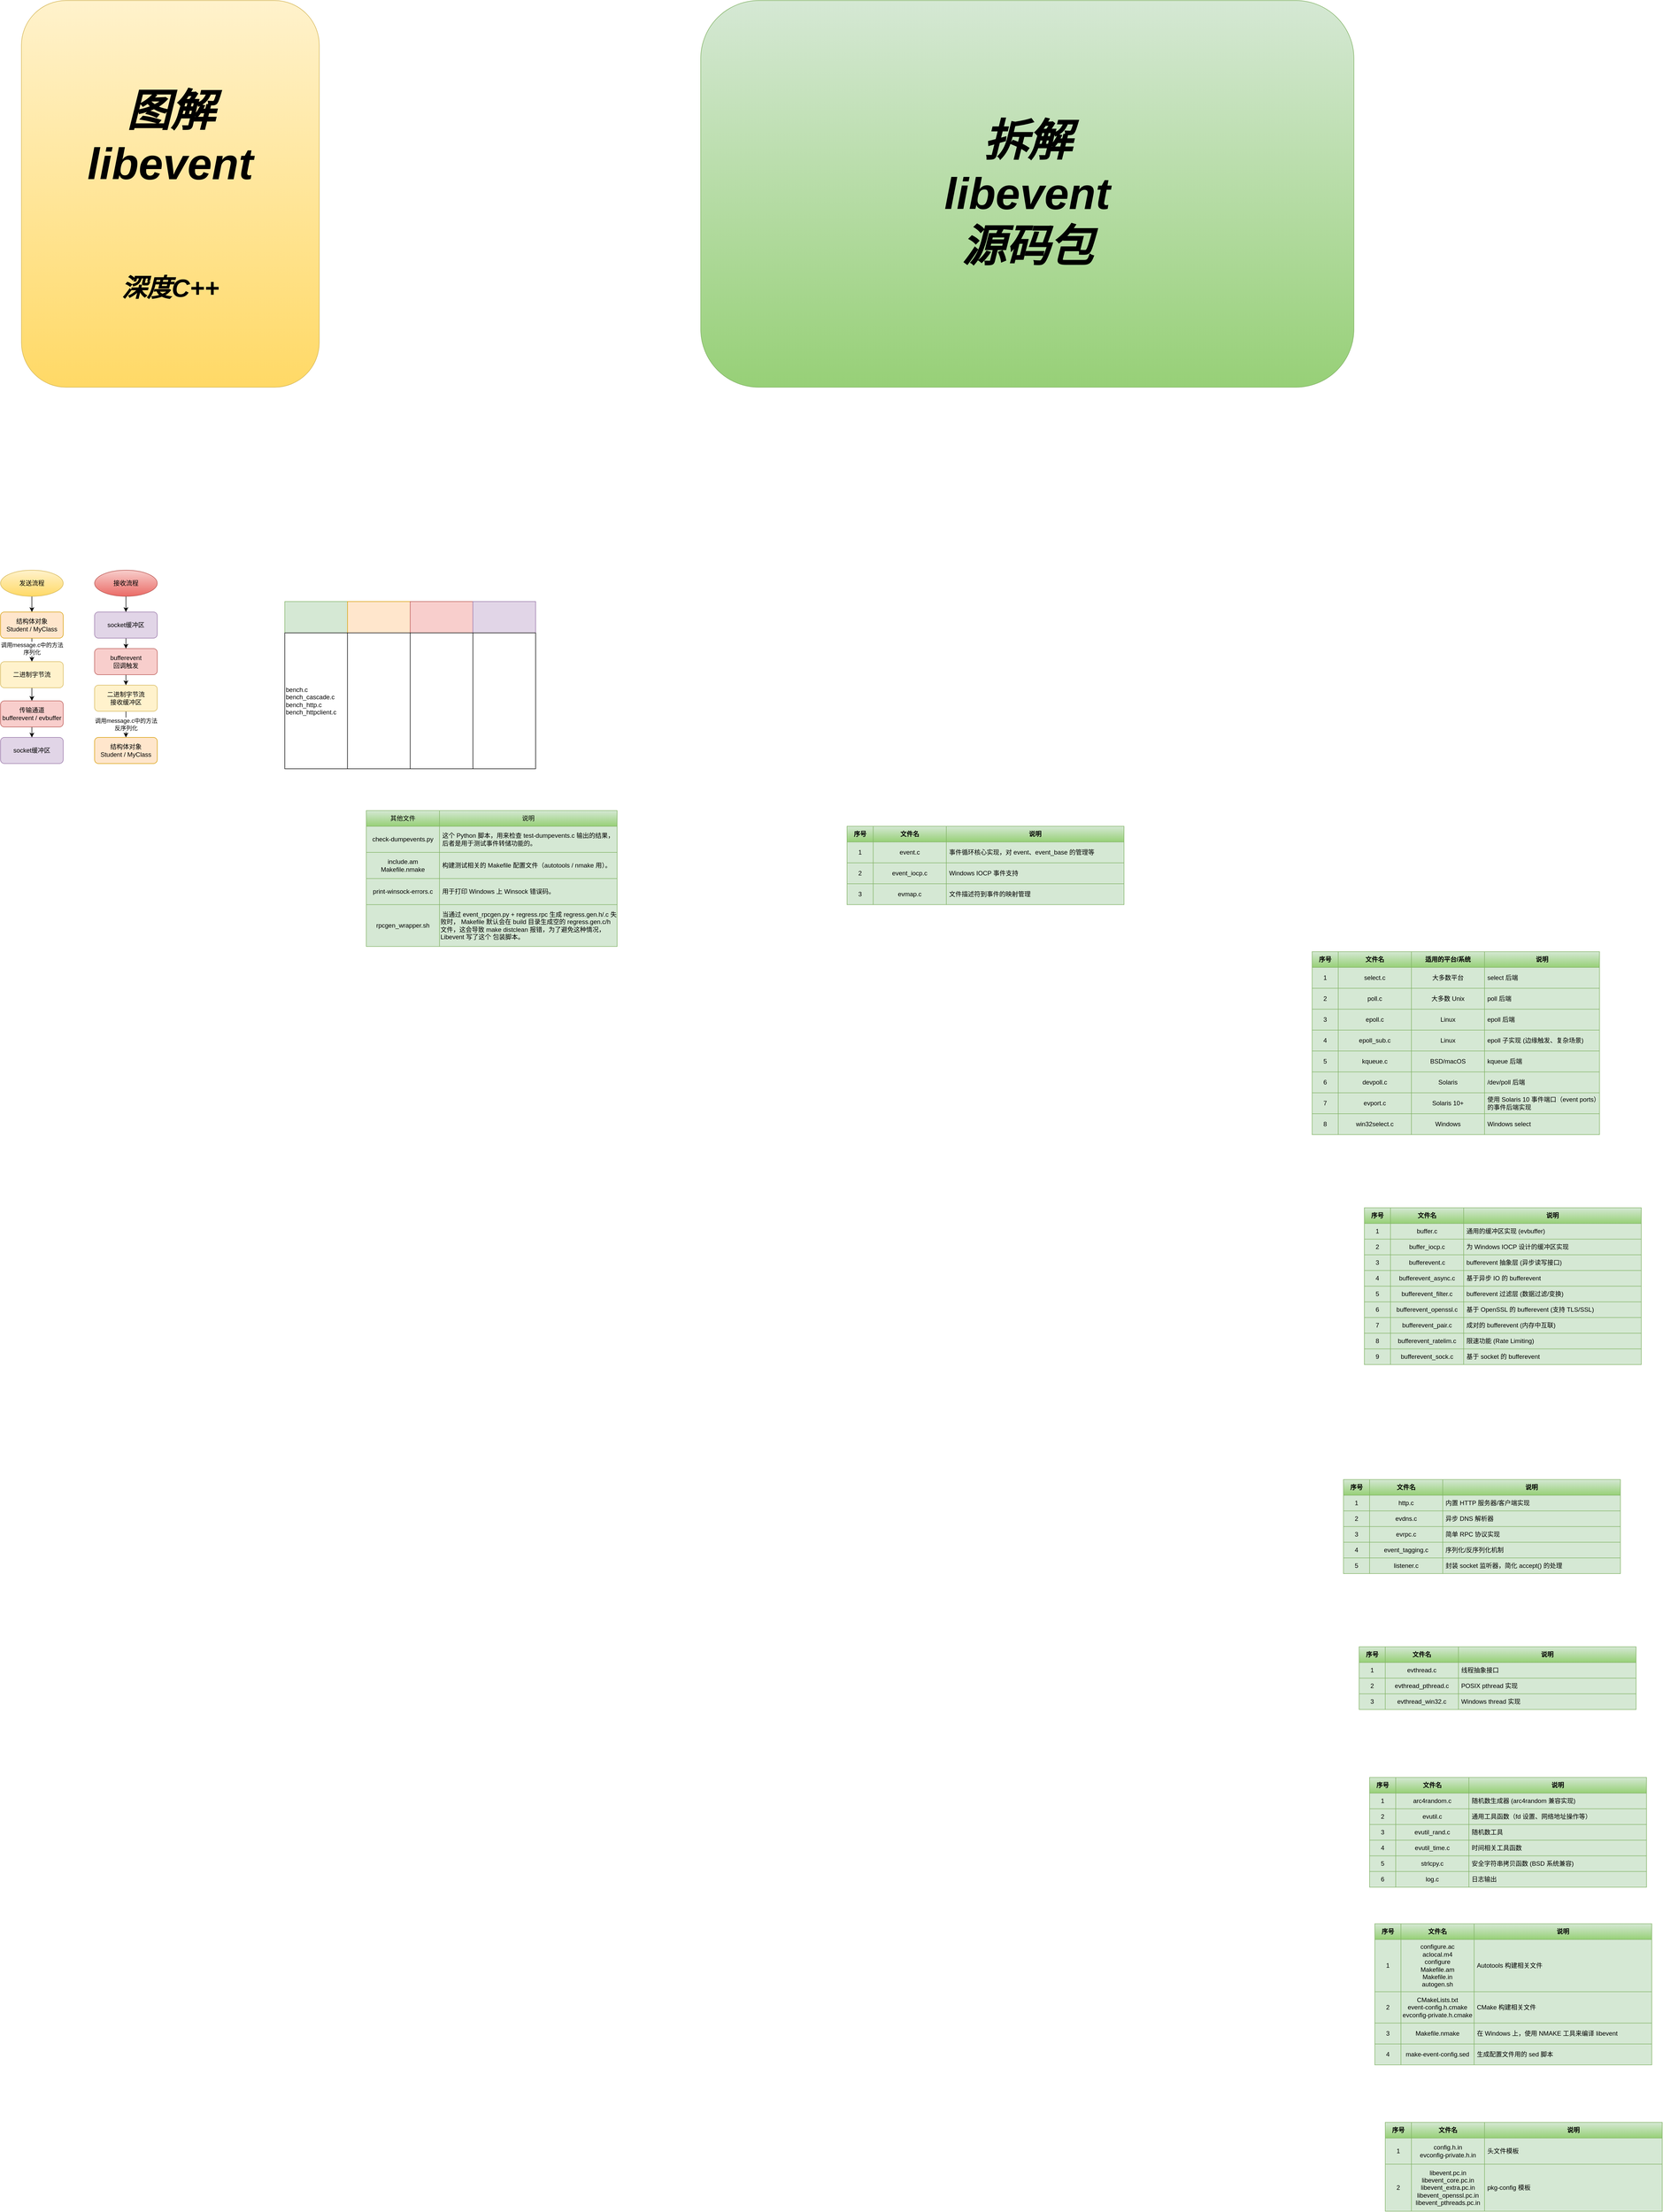 <mxfile version="28.1.0">
  <diagram name="第 1 页" id="bHeD-zbfW_tD5q5CruoQ">
    <mxGraphModel dx="1092" dy="1988" grid="1" gridSize="10" guides="1" tooltips="1" connect="1" arrows="1" fold="1" page="0" pageScale="1" pageWidth="827" pageHeight="1169" math="0" shadow="0">
      <root>
        <mxCell id="0" />
        <mxCell id="1" parent="0" />
        <mxCell id="lm4zTS06JlCJqqm8C1mE-1" value="" style="edgeStyle=orthogonalEdgeStyle;rounded=0;orthogonalLoop=1;jettySize=auto;html=1;entryX=0.5;entryY=0;entryDx=0;entryDy=0;" parent="1" source="lm4zTS06JlCJqqm8C1mE-3" target="lm4zTS06JlCJqqm8C1mE-5" edge="1">
          <mxGeometry relative="1" as="geometry" />
        </mxCell>
        <mxCell id="lm4zTS06JlCJqqm8C1mE-2" value="调用message.c中的方法&lt;div&gt;序列化&lt;/div&gt;" style="edgeLabel;html=1;align=center;verticalAlign=middle;resizable=0;points=[];" parent="lm4zTS06JlCJqqm8C1mE-1" vertex="1" connectable="0">
          <mxGeometry x="-0.242" relative="1" as="geometry">
            <mxPoint y="3" as="offset" />
          </mxGeometry>
        </mxCell>
        <mxCell id="lm4zTS06JlCJqqm8C1mE-3" value="结构体对象&lt;div&gt;Student / MyClass&lt;/div&gt;" style="rounded=1;whiteSpace=wrap;html=1;fillColor=#ffe6cc;strokeColor=#d79b00;" parent="1" vertex="1">
          <mxGeometry x="1110" y="410" width="120" height="50" as="geometry" />
        </mxCell>
        <mxCell id="lm4zTS06JlCJqqm8C1mE-4" value="" style="edgeStyle=orthogonalEdgeStyle;rounded=0;orthogonalLoop=1;jettySize=auto;html=1;entryX=0.5;entryY=0;entryDx=0;entryDy=0;" parent="1" source="lm4zTS06JlCJqqm8C1mE-5" target="lm4zTS06JlCJqqm8C1mE-7" edge="1">
          <mxGeometry relative="1" as="geometry" />
        </mxCell>
        <mxCell id="lm4zTS06JlCJqqm8C1mE-5" value="二进制字节流" style="rounded=1;whiteSpace=wrap;html=1;fillColor=#fff2cc;strokeColor=#d6b656;" parent="1" vertex="1">
          <mxGeometry x="1110" y="505" width="120" height="50" as="geometry" />
        </mxCell>
        <mxCell id="lm4zTS06JlCJqqm8C1mE-6" value="" style="edgeStyle=orthogonalEdgeStyle;rounded=0;orthogonalLoop=1;jettySize=auto;html=1;" parent="1" source="lm4zTS06JlCJqqm8C1mE-7" target="lm4zTS06JlCJqqm8C1mE-8" edge="1">
          <mxGeometry relative="1" as="geometry" />
        </mxCell>
        <mxCell id="lm4zTS06JlCJqqm8C1mE-7" value="传输通道&lt;div&gt;bufferevent / evbuffer&lt;/div&gt;" style="rounded=1;whiteSpace=wrap;html=1;fillColor=#f8cecc;strokeColor=#b85450;" parent="1" vertex="1">
          <mxGeometry x="1110" y="580" width="120" height="50" as="geometry" />
        </mxCell>
        <mxCell id="lm4zTS06JlCJqqm8C1mE-8" value="socket缓冲区" style="rounded=1;whiteSpace=wrap;html=1;fillColor=#e1d5e7;strokeColor=#9673a6;" parent="1" vertex="1">
          <mxGeometry x="1110" y="650" width="120" height="50" as="geometry" />
        </mxCell>
        <mxCell id="lm4zTS06JlCJqqm8C1mE-9" value="" style="edgeStyle=orthogonalEdgeStyle;rounded=0;orthogonalLoop=1;jettySize=auto;html=1;" parent="1" source="lm4zTS06JlCJqqm8C1mE-10" target="lm4zTS06JlCJqqm8C1mE-12" edge="1">
          <mxGeometry relative="1" as="geometry" />
        </mxCell>
        <mxCell id="lm4zTS06JlCJqqm8C1mE-10" value="socket缓冲区" style="rounded=1;whiteSpace=wrap;html=1;fillColor=#e1d5e7;strokeColor=#9673a6;" parent="1" vertex="1">
          <mxGeometry x="1290" y="410" width="120" height="50" as="geometry" />
        </mxCell>
        <mxCell id="lm4zTS06JlCJqqm8C1mE-11" value="" style="edgeStyle=orthogonalEdgeStyle;rounded=0;orthogonalLoop=1;jettySize=auto;html=1;" parent="1" source="lm4zTS06JlCJqqm8C1mE-12" target="lm4zTS06JlCJqqm8C1mE-14" edge="1">
          <mxGeometry relative="1" as="geometry" />
        </mxCell>
        <mxCell id="lm4zTS06JlCJqqm8C1mE-12" value="&lt;div&gt;bufferevent&lt;/div&gt;&lt;div&gt;回调触发&lt;/div&gt;" style="rounded=1;whiteSpace=wrap;html=1;fillColor=#f8cecc;strokeColor=#b85450;" parent="1" vertex="1">
          <mxGeometry x="1290" y="480" width="120" height="50" as="geometry" />
        </mxCell>
        <mxCell id="lm4zTS06JlCJqqm8C1mE-13" value="调用message.c中的方法&lt;div&gt;反&lt;span style=&quot;background-color: light-dark(#ffffff, var(--ge-dark-color, #121212)); color: light-dark(rgb(0, 0, 0), rgb(255, 255, 255));&quot;&gt;序列化&lt;/span&gt;&lt;/div&gt;" style="edgeStyle=orthogonalEdgeStyle;rounded=0;orthogonalLoop=1;jettySize=auto;html=1;exitX=0.5;exitY=1;exitDx=0;exitDy=0;entryX=0.5;entryY=0;entryDx=0;entryDy=0;" parent="1" source="lm4zTS06JlCJqqm8C1mE-14" target="lm4zTS06JlCJqqm8C1mE-15" edge="1">
          <mxGeometry relative="1" as="geometry">
            <mxPoint x="1350" y="649.0" as="sourcePoint" />
            <mxPoint x="1350" y="699" as="targetPoint" />
          </mxGeometry>
        </mxCell>
        <mxCell id="lm4zTS06JlCJqqm8C1mE-14" value="二进制字节流&lt;div&gt;接收缓冲区&lt;/div&gt;" style="rounded=1;whiteSpace=wrap;html=1;fillColor=#fff2cc;strokeColor=#d6b656;" parent="1" vertex="1">
          <mxGeometry x="1290" y="550" width="120" height="50" as="geometry" />
        </mxCell>
        <mxCell id="lm4zTS06JlCJqqm8C1mE-15" value="结构体对象&lt;div&gt;Student / MyClass&lt;/div&gt;" style="rounded=1;whiteSpace=wrap;html=1;fillColor=#ffe6cc;strokeColor=#d79b00;" parent="1" vertex="1">
          <mxGeometry x="1290" y="650" width="120" height="50" as="geometry" />
        </mxCell>
        <mxCell id="4ESzDmlQAR68TbJbTXDd-2" value="" style="rounded=0;whiteSpace=wrap;html=1;fillColor=#d5e8d4;strokeColor=#82b366;" parent="1" vertex="1">
          <mxGeometry x="1654" y="390" width="120" height="60" as="geometry" />
        </mxCell>
        <mxCell id="4ESzDmlQAR68TbJbTXDd-3" value="" style="rounded=0;whiteSpace=wrap;html=1;fillColor=#ffe6cc;strokeColor=#d79b00;" parent="1" vertex="1">
          <mxGeometry x="1774" y="390" width="120" height="60" as="geometry" />
        </mxCell>
        <mxCell id="4ESzDmlQAR68TbJbTXDd-4" value="" style="rounded=0;whiteSpace=wrap;html=1;fillColor=#f8cecc;strokeColor=#b85450;" parent="1" vertex="1">
          <mxGeometry x="1894" y="390" width="120" height="60" as="geometry" />
        </mxCell>
        <mxCell id="4ESzDmlQAR68TbJbTXDd-5" value="" style="rounded=0;whiteSpace=wrap;html=1;fillColor=#e1d5e7;strokeColor=#9673a6;" parent="1" vertex="1">
          <mxGeometry x="2014" y="390" width="120" height="60" as="geometry" />
        </mxCell>
        <mxCell id="4ESzDmlQAR68TbJbTXDd-6" value="&lt;div&gt;bench.c&lt;/div&gt;&lt;div&gt;bench_cascade.c&lt;/div&gt;&lt;div&gt;bench_http.c&lt;/div&gt;&lt;div&gt;bench_httpclient.c&lt;/div&gt;" style="rounded=0;whiteSpace=wrap;html=1;align=left;" parent="1" vertex="1">
          <mxGeometry x="1654" y="450" width="120" height="260" as="geometry" />
        </mxCell>
        <mxCell id="4ESzDmlQAR68TbJbTXDd-7" value="" style="rounded=0;whiteSpace=wrap;html=1;align=left;" parent="1" vertex="1">
          <mxGeometry x="1774" y="450" width="120" height="260" as="geometry" />
        </mxCell>
        <mxCell id="4ESzDmlQAR68TbJbTXDd-8" value="" style="rounded=0;whiteSpace=wrap;html=1;align=left;" parent="1" vertex="1">
          <mxGeometry x="1894" y="450" width="120" height="260" as="geometry" />
        </mxCell>
        <mxCell id="4ESzDmlQAR68TbJbTXDd-9" value="" style="rounded=0;whiteSpace=wrap;html=1;align=left;" parent="1" vertex="1">
          <mxGeometry x="2014" y="450" width="120" height="260" as="geometry" />
        </mxCell>
        <mxCell id="4ESzDmlQAR68TbJbTXDd-14" value="check-dumpevents.py" style="rounded=0;whiteSpace=wrap;html=1;fillColor=#d5e8d4;strokeColor=#82b366;" parent="1" vertex="1">
          <mxGeometry x="1810" y="820" width="140" height="50" as="geometry" />
        </mxCell>
        <mxCell id="4ESzDmlQAR68TbJbTXDd-16" value="&lt;div&gt;include.am&lt;/div&gt;&lt;div&gt;Makefile.nmake&lt;/div&gt;" style="rounded=0;whiteSpace=wrap;html=1;fillColor=#d5e8d4;strokeColor=#82b366;" parent="1" vertex="1">
          <mxGeometry x="1810" y="870" width="140" height="50" as="geometry" />
        </mxCell>
        <mxCell id="4ESzDmlQAR68TbJbTXDd-17" value="print-winsock-errors.c" style="rounded=0;whiteSpace=wrap;html=1;fillColor=#d5e8d4;strokeColor=#82b366;" parent="1" vertex="1">
          <mxGeometry x="1810" y="920" width="140" height="50" as="geometry" />
        </mxCell>
        <mxCell id="4ESzDmlQAR68TbJbTXDd-18" value="rpcgen_wrapper.sh" style="rounded=0;whiteSpace=wrap;html=1;fillColor=#d5e8d4;strokeColor=#82b366;" parent="1" vertex="1">
          <mxGeometry x="1810" y="970" width="140" height="80" as="geometry" />
        </mxCell>
        <mxCell id="4ESzDmlQAR68TbJbTXDd-19" value="&amp;nbsp;这个 Python 脚本，用来检查 test-dumpevents.c 输出的结果，&amp;nbsp; &amp;nbsp;后者是用于测试事件转储功能的。" style="rounded=0;whiteSpace=wrap;html=1;align=left;fillColor=#d5e8d4;strokeColor=#82b366;" parent="1" vertex="1">
          <mxGeometry x="1950" y="820" width="340" height="50" as="geometry" />
        </mxCell>
        <mxCell id="4ESzDmlQAR68TbJbTXDd-20" value="&amp;nbsp;构建测试相关的 Makefile 配置文件（autotools / nmake 用）。" style="rounded=0;whiteSpace=wrap;html=1;align=left;fillColor=#d5e8d4;strokeColor=#82b366;" parent="1" vertex="1">
          <mxGeometry x="1950" y="870" width="340" height="50" as="geometry" />
        </mxCell>
        <mxCell id="4ESzDmlQAR68TbJbTXDd-21" value="&amp;nbsp;用于打印 Windows 上 Winsock 错误码。" style="rounded=0;whiteSpace=wrap;html=1;align=left;fillColor=#d5e8d4;strokeColor=#82b366;" parent="1" vertex="1">
          <mxGeometry x="1950" y="920" width="340" height="50" as="geometry" />
        </mxCell>
        <mxCell id="4ESzDmlQAR68TbJbTXDd-22" value="&amp;nbsp;当通过 event_rpcgen.py +&amp;nbsp;regress.rpc 生成&amp;nbsp;regress.gen.h/.c 失败时， Makefile 默认会在 build 目录生成空的 regress.gen.c/h 文件，这会导致 make distclean 报错，为了避免这种情况，Libevent 写了这个 包装脚本。" style="rounded=0;whiteSpace=wrap;html=1;align=left;fillColor=#d5e8d4;strokeColor=#82b366;" parent="1" vertex="1">
          <mxGeometry x="1950" y="970" width="340" height="80" as="geometry" />
        </mxCell>
        <mxCell id="4ESzDmlQAR68TbJbTXDd-23" value="其他文件" style="rounded=0;whiteSpace=wrap;html=1;fillColor=#d5e8d4;strokeColor=#82b366;gradientColor=#97d077;" parent="1" vertex="1">
          <mxGeometry x="1810" y="790" width="140" height="30" as="geometry" />
        </mxCell>
        <mxCell id="4ESzDmlQAR68TbJbTXDd-24" value="说明" style="rounded=0;whiteSpace=wrap;html=1;fillColor=#d5e8d4;strokeColor=#82b366;align=center;gradientColor=#97d077;" parent="1" vertex="1">
          <mxGeometry x="1950" y="790" width="340" height="30" as="geometry" />
        </mxCell>
        <mxCell id="4ESzDmlQAR68TbJbTXDd-25" value="&lt;font style=&quot;font-size: 84px;&quot;&gt;&lt;b&gt;图解&lt;/b&gt;&lt;/font&gt;&lt;div&gt;&lt;font style=&quot;font-size: 84px;&quot;&gt;&lt;b&gt;libevent&lt;/b&gt;&lt;/font&gt;&lt;/div&gt;&lt;div&gt;&lt;font style=&quot;font-size: 84px;&quot;&gt;&lt;b&gt;&lt;br&gt;&lt;/b&gt;&lt;/font&gt;&lt;/div&gt;&lt;div&gt;&lt;b&gt;&lt;br&gt;&lt;/b&gt;&lt;/div&gt;&lt;div&gt;&lt;font&gt;&lt;b&gt;深度C++&lt;/b&gt;&lt;/font&gt;&lt;/div&gt;" style="rounded=1;whiteSpace=wrap;html=1;fillColor=#fff2cc;gradientColor=#ffd966;strokeColor=#d6b656;fontSize=48;fontStyle=2" parent="1" vertex="1">
          <mxGeometry x="1150" y="-760" width="570" height="740" as="geometry" />
        </mxCell>
        <mxCell id="4ESzDmlQAR68TbJbTXDd-26" value="&lt;span style=&quot;font-size: 84px;&quot;&gt;&lt;b&gt;拆解&lt;/b&gt;&lt;/span&gt;&lt;br&gt;&lt;div&gt;&lt;font style=&quot;font-size: 84px;&quot;&gt;&lt;b&gt;libevent&lt;/b&gt;&lt;/font&gt;&lt;/div&gt;&lt;div&gt;&lt;font style=&quot;font-size: 84px;&quot;&gt;&lt;b&gt;源码包&lt;/b&gt;&lt;/font&gt;&lt;/div&gt;" style="rounded=1;whiteSpace=wrap;html=1;fillColor=#d5e8d4;gradientColor=#97d077;strokeColor=#82b366;fontSize=48;fontStyle=2" parent="1" vertex="1">
          <mxGeometry x="2450" y="-760" width="1250" height="740" as="geometry" />
        </mxCell>
        <mxCell id="4ESzDmlQAR68TbJbTXDd-28" value="" style="edgeStyle=orthogonalEdgeStyle;rounded=0;orthogonalLoop=1;jettySize=auto;html=1;" parent="1" source="4ESzDmlQAR68TbJbTXDd-27" target="lm4zTS06JlCJqqm8C1mE-3" edge="1">
          <mxGeometry relative="1" as="geometry" />
        </mxCell>
        <mxCell id="4ESzDmlQAR68TbJbTXDd-27" value="发送流程" style="ellipse;whiteSpace=wrap;html=1;fillColor=#fff2cc;gradientColor=#ffd966;strokeColor=#d6b656;" parent="1" vertex="1">
          <mxGeometry x="1110" y="330" width="120" height="50" as="geometry" />
        </mxCell>
        <mxCell id="4ESzDmlQAR68TbJbTXDd-30" value="" style="edgeStyle=orthogonalEdgeStyle;rounded=0;orthogonalLoop=1;jettySize=auto;html=1;" parent="1" source="4ESzDmlQAR68TbJbTXDd-29" target="lm4zTS06JlCJqqm8C1mE-10" edge="1">
          <mxGeometry relative="1" as="geometry" />
        </mxCell>
        <mxCell id="4ESzDmlQAR68TbJbTXDd-29" value="接收流程" style="ellipse;whiteSpace=wrap;html=1;fillColor=#f8cecc;gradientColor=#ea6b66;strokeColor=#b85450;" parent="1" vertex="1">
          <mxGeometry x="1290" y="330" width="120" height="50" as="geometry" />
        </mxCell>
        <mxCell id="m3YWzzSOtX_iTLKpykOy-1" value="event.c" style="rounded=0;whiteSpace=wrap;html=1;fillColor=#d5e8d4;strokeColor=#82b366;" vertex="1" parent="1">
          <mxGeometry x="2780" y="850" width="140" height="40" as="geometry" />
        </mxCell>
        <mxCell id="m3YWzzSOtX_iTLKpykOy-2" value="event_iocp.c" style="rounded=0;whiteSpace=wrap;html=1;fillColor=#d5e8d4;strokeColor=#82b366;" vertex="1" parent="1">
          <mxGeometry x="2780" y="890" width="140" height="40" as="geometry" />
        </mxCell>
        <mxCell id="m3YWzzSOtX_iTLKpykOy-3" value="evmap.c" style="rounded=0;whiteSpace=wrap;html=1;fillColor=#d5e8d4;strokeColor=#82b366;" vertex="1" parent="1">
          <mxGeometry x="2780" y="930" width="140" height="40" as="geometry" />
        </mxCell>
        <mxCell id="m3YWzzSOtX_iTLKpykOy-5" value="&amp;nbsp;事件循环核心实现，对 event、event_base 的管理等" style="rounded=0;whiteSpace=wrap;html=1;align=left;fillColor=#d5e8d4;strokeColor=#82b366;" vertex="1" parent="1">
          <mxGeometry x="2920" y="850" width="340" height="40" as="geometry" />
        </mxCell>
        <mxCell id="m3YWzzSOtX_iTLKpykOy-6" value="&amp;nbsp;Windows IOCP 事件支持" style="rounded=0;whiteSpace=wrap;html=1;align=left;fillColor=#d5e8d4;strokeColor=#82b366;" vertex="1" parent="1">
          <mxGeometry x="2920" y="890" width="340" height="40" as="geometry" />
        </mxCell>
        <mxCell id="m3YWzzSOtX_iTLKpykOy-7" value="&amp;nbsp;文件描述符到事件的映射管理" style="rounded=0;whiteSpace=wrap;html=1;align=left;fillColor=#d5e8d4;strokeColor=#82b366;" vertex="1" parent="1">
          <mxGeometry x="2920" y="930" width="340" height="40" as="geometry" />
        </mxCell>
        <mxCell id="m3YWzzSOtX_iTLKpykOy-9" value="文件名" style="rounded=0;whiteSpace=wrap;html=1;fillColor=#d5e8d4;strokeColor=#82b366;gradientColor=#97d077;fontStyle=1" vertex="1" parent="1">
          <mxGeometry x="2780" y="820" width="140" height="30" as="geometry" />
        </mxCell>
        <mxCell id="m3YWzzSOtX_iTLKpykOy-10" value="说明" style="rounded=0;whiteSpace=wrap;html=1;fillColor=#d5e8d4;strokeColor=#82b366;align=center;gradientColor=#97d077;fontStyle=1" vertex="1" parent="1">
          <mxGeometry x="2920" y="820" width="340" height="30" as="geometry" />
        </mxCell>
        <mxCell id="m3YWzzSOtX_iTLKpykOy-11" value="1" style="rounded=0;whiteSpace=wrap;html=1;fillColor=#d5e8d4;strokeColor=#82b366;" vertex="1" parent="1">
          <mxGeometry x="2730" y="850" width="50" height="40" as="geometry" />
        </mxCell>
        <mxCell id="m3YWzzSOtX_iTLKpykOy-12" value="2" style="rounded=0;whiteSpace=wrap;html=1;fillColor=#d5e8d4;strokeColor=#82b366;" vertex="1" parent="1">
          <mxGeometry x="2730" y="890" width="50" height="40" as="geometry" />
        </mxCell>
        <mxCell id="m3YWzzSOtX_iTLKpykOy-13" value="3" style="rounded=0;whiteSpace=wrap;html=1;fillColor=#d5e8d4;strokeColor=#82b366;" vertex="1" parent="1">
          <mxGeometry x="2730" y="930" width="50" height="40" as="geometry" />
        </mxCell>
        <mxCell id="m3YWzzSOtX_iTLKpykOy-15" value="序号" style="rounded=0;whiteSpace=wrap;html=1;fillColor=#d5e8d4;strokeColor=#82b366;gradientColor=#97d077;fontStyle=1" vertex="1" parent="1">
          <mxGeometry x="2730" y="820" width="50" height="30" as="geometry" />
        </mxCell>
        <mxCell id="m3YWzzSOtX_iTLKpykOy-16" value="select.c" style="rounded=0;whiteSpace=wrap;html=1;fillColor=#d5e8d4;strokeColor=#82b366;" vertex="1" parent="1">
          <mxGeometry x="3670" y="1090" width="140" height="40" as="geometry" />
        </mxCell>
        <mxCell id="m3YWzzSOtX_iTLKpykOy-20" value="&amp;nbsp;select 后端" style="rounded=0;whiteSpace=wrap;html=1;align=left;fillColor=#d5e8d4;strokeColor=#82b366;" vertex="1" parent="1">
          <mxGeometry x="3950" y="1090" width="220" height="40" as="geometry" />
        </mxCell>
        <mxCell id="m3YWzzSOtX_iTLKpykOy-24" value="文件名" style="rounded=0;whiteSpace=wrap;html=1;fillColor=#d5e8d4;strokeColor=#82b366;gradientColor=#97d077;fontStyle=1" vertex="1" parent="1">
          <mxGeometry x="3670" y="1060" width="140" height="30" as="geometry" />
        </mxCell>
        <mxCell id="m3YWzzSOtX_iTLKpykOy-25" value="说明" style="rounded=0;whiteSpace=wrap;html=1;fillColor=#d5e8d4;strokeColor=#82b366;align=center;gradientColor=#97d077;fontStyle=1" vertex="1" parent="1">
          <mxGeometry x="3950" y="1060" width="220" height="30" as="geometry" />
        </mxCell>
        <mxCell id="m3YWzzSOtX_iTLKpykOy-26" value="1" style="rounded=0;whiteSpace=wrap;html=1;fillColor=#d5e8d4;strokeColor=#82b366;" vertex="1" parent="1">
          <mxGeometry x="3620" y="1090" width="50" height="40" as="geometry" />
        </mxCell>
        <mxCell id="m3YWzzSOtX_iTLKpykOy-30" value="序号" style="rounded=0;whiteSpace=wrap;html=1;fillColor=#d5e8d4;strokeColor=#82b366;gradientColor=#97d077;fontStyle=1" vertex="1" parent="1">
          <mxGeometry x="3620" y="1060" width="50" height="30" as="geometry" />
        </mxCell>
        <mxCell id="m3YWzzSOtX_iTLKpykOy-31" value="buffer.c" style="rounded=0;whiteSpace=wrap;html=1;fillColor=#d5e8d4;strokeColor=#82b366;" vertex="1" parent="1">
          <mxGeometry x="3770" y="1580" width="140" height="30" as="geometry" />
        </mxCell>
        <mxCell id="m3YWzzSOtX_iTLKpykOy-32" value="buffer_iocp.c" style="rounded=0;whiteSpace=wrap;html=1;fillColor=#d5e8d4;strokeColor=#82b366;" vertex="1" parent="1">
          <mxGeometry x="3770" y="1610" width="140" height="30" as="geometry" />
        </mxCell>
        <mxCell id="m3YWzzSOtX_iTLKpykOy-33" value="bufferevent.c" style="rounded=0;whiteSpace=wrap;html=1;fillColor=#d5e8d4;strokeColor=#82b366;" vertex="1" parent="1">
          <mxGeometry x="3770" y="1640" width="140" height="30" as="geometry" />
        </mxCell>
        <mxCell id="m3YWzzSOtX_iTLKpykOy-34" value="bufferevent_async.c" style="rounded=0;whiteSpace=wrap;html=1;fillColor=#d5e8d4;strokeColor=#82b366;" vertex="1" parent="1">
          <mxGeometry x="3770" y="1670" width="140" height="30" as="geometry" />
        </mxCell>
        <mxCell id="m3YWzzSOtX_iTLKpykOy-35" value="&amp;nbsp;通用的缓冲区实现 (evbuffer)" style="rounded=0;whiteSpace=wrap;html=1;align=left;fillColor=#d5e8d4;strokeColor=#82b366;" vertex="1" parent="1">
          <mxGeometry x="3910" y="1580" width="340" height="30" as="geometry" />
        </mxCell>
        <mxCell id="m3YWzzSOtX_iTLKpykOy-36" value="&amp;nbsp;为 Windows IOCP 设计的缓冲区实现" style="rounded=0;whiteSpace=wrap;html=1;align=left;fillColor=#d5e8d4;strokeColor=#82b366;" vertex="1" parent="1">
          <mxGeometry x="3910" y="1610" width="340" height="30" as="geometry" />
        </mxCell>
        <mxCell id="m3YWzzSOtX_iTLKpykOy-37" value="&amp;nbsp;bufferevent 抽象层 (异步读写接口)" style="rounded=0;whiteSpace=wrap;html=1;align=left;fillColor=#d5e8d4;strokeColor=#82b366;" vertex="1" parent="1">
          <mxGeometry x="3910" y="1640" width="340" height="30" as="geometry" />
        </mxCell>
        <mxCell id="m3YWzzSOtX_iTLKpykOy-38" value="&amp;nbsp;基于异步 IO 的 bufferevent" style="rounded=0;whiteSpace=wrap;html=1;align=left;fillColor=#d5e8d4;strokeColor=#82b366;" vertex="1" parent="1">
          <mxGeometry x="3910" y="1670" width="340" height="30" as="geometry" />
        </mxCell>
        <mxCell id="m3YWzzSOtX_iTLKpykOy-39" value="文件名" style="rounded=0;whiteSpace=wrap;html=1;fillColor=#d5e8d4;strokeColor=#82b366;gradientColor=#97d077;fontStyle=1" vertex="1" parent="1">
          <mxGeometry x="3770" y="1550" width="140" height="30" as="geometry" />
        </mxCell>
        <mxCell id="m3YWzzSOtX_iTLKpykOy-40" value="说明" style="rounded=0;whiteSpace=wrap;html=1;fillColor=#d5e8d4;strokeColor=#82b366;align=center;gradientColor=#97d077;fontStyle=1" vertex="1" parent="1">
          <mxGeometry x="3910" y="1550" width="340" height="30" as="geometry" />
        </mxCell>
        <mxCell id="m3YWzzSOtX_iTLKpykOy-41" value="1" style="rounded=0;whiteSpace=wrap;html=1;fillColor=#d5e8d4;strokeColor=#82b366;" vertex="1" parent="1">
          <mxGeometry x="3720" y="1580" width="50" height="30" as="geometry" />
        </mxCell>
        <mxCell id="m3YWzzSOtX_iTLKpykOy-42" value="2" style="rounded=0;whiteSpace=wrap;html=1;fillColor=#d5e8d4;strokeColor=#82b366;" vertex="1" parent="1">
          <mxGeometry x="3720" y="1610" width="50" height="30" as="geometry" />
        </mxCell>
        <mxCell id="m3YWzzSOtX_iTLKpykOy-43" value="3" style="rounded=0;whiteSpace=wrap;html=1;fillColor=#d5e8d4;strokeColor=#82b366;" vertex="1" parent="1">
          <mxGeometry x="3720" y="1640" width="50" height="30" as="geometry" />
        </mxCell>
        <mxCell id="m3YWzzSOtX_iTLKpykOy-44" value="4" style="rounded=0;whiteSpace=wrap;html=1;fillColor=#d5e8d4;strokeColor=#82b366;" vertex="1" parent="1">
          <mxGeometry x="3720" y="1670" width="50" height="30" as="geometry" />
        </mxCell>
        <mxCell id="m3YWzzSOtX_iTLKpykOy-45" value="序号" style="rounded=0;whiteSpace=wrap;html=1;fillColor=#d5e8d4;strokeColor=#82b366;gradientColor=#97d077;fontStyle=1" vertex="1" parent="1">
          <mxGeometry x="3720" y="1550" width="50" height="30" as="geometry" />
        </mxCell>
        <mxCell id="m3YWzzSOtX_iTLKpykOy-106" value="大多数平台" style="rounded=0;whiteSpace=wrap;html=1;fillColor=#d5e8d4;strokeColor=#82b366;" vertex="1" parent="1">
          <mxGeometry x="3810" y="1090" width="140" height="40" as="geometry" />
        </mxCell>
        <mxCell id="m3YWzzSOtX_iTLKpykOy-110" value="适用的平台/系统" style="rounded=0;whiteSpace=wrap;html=1;fillColor=#d5e8d4;strokeColor=#82b366;gradientColor=#97d077;fontStyle=1" vertex="1" parent="1">
          <mxGeometry x="3810" y="1060" width="140" height="30" as="geometry" />
        </mxCell>
        <mxCell id="m3YWzzSOtX_iTLKpykOy-111" value="poll.c" style="rounded=0;whiteSpace=wrap;html=1;fillColor=#d5e8d4;strokeColor=#82b366;" vertex="1" parent="1">
          <mxGeometry x="3670" y="1130" width="140" height="40" as="geometry" />
        </mxCell>
        <mxCell id="m3YWzzSOtX_iTLKpykOy-112" value="&amp;nbsp;poll 后端" style="rounded=0;whiteSpace=wrap;html=1;align=left;fillColor=#d5e8d4;strokeColor=#82b366;" vertex="1" parent="1">
          <mxGeometry x="3950" y="1130" width="220" height="40" as="geometry" />
        </mxCell>
        <mxCell id="m3YWzzSOtX_iTLKpykOy-113" value="2" style="rounded=0;whiteSpace=wrap;html=1;fillColor=#d5e8d4;strokeColor=#82b366;" vertex="1" parent="1">
          <mxGeometry x="3620" y="1130" width="50" height="40" as="geometry" />
        </mxCell>
        <mxCell id="m3YWzzSOtX_iTLKpykOy-114" value="大多数 Unix" style="rounded=0;whiteSpace=wrap;html=1;fillColor=#d5e8d4;strokeColor=#82b366;" vertex="1" parent="1">
          <mxGeometry x="3810" y="1130" width="140" height="40" as="geometry" />
        </mxCell>
        <mxCell id="m3YWzzSOtX_iTLKpykOy-115" value="epoll.c" style="rounded=0;whiteSpace=wrap;html=1;fillColor=#d5e8d4;strokeColor=#82b366;" vertex="1" parent="1">
          <mxGeometry x="3670" y="1170" width="140" height="40" as="geometry" />
        </mxCell>
        <mxCell id="m3YWzzSOtX_iTLKpykOy-116" value="&amp;nbsp;epoll 后端" style="rounded=0;whiteSpace=wrap;html=1;align=left;fillColor=#d5e8d4;strokeColor=#82b366;" vertex="1" parent="1">
          <mxGeometry x="3950" y="1170" width="220" height="40" as="geometry" />
        </mxCell>
        <mxCell id="m3YWzzSOtX_iTLKpykOy-117" value="3" style="rounded=0;whiteSpace=wrap;html=1;fillColor=#d5e8d4;strokeColor=#82b366;" vertex="1" parent="1">
          <mxGeometry x="3620" y="1170" width="50" height="40" as="geometry" />
        </mxCell>
        <mxCell id="m3YWzzSOtX_iTLKpykOy-118" value="Linux" style="rounded=0;whiteSpace=wrap;html=1;fillColor=#d5e8d4;strokeColor=#82b366;" vertex="1" parent="1">
          <mxGeometry x="3810" y="1170" width="140" height="40" as="geometry" />
        </mxCell>
        <mxCell id="m3YWzzSOtX_iTLKpykOy-123" value="epoll_sub.c" style="rounded=0;whiteSpace=wrap;html=1;fillColor=#d5e8d4;strokeColor=#82b366;" vertex="1" parent="1">
          <mxGeometry x="3670" y="1210" width="140" height="40" as="geometry" />
        </mxCell>
        <mxCell id="m3YWzzSOtX_iTLKpykOy-124" value="&amp;nbsp;epoll 子实现 (边缘触发、复杂场景)" style="rounded=0;whiteSpace=wrap;html=1;align=left;fillColor=#d5e8d4;strokeColor=#82b366;" vertex="1" parent="1">
          <mxGeometry x="3950" y="1210" width="220" height="40" as="geometry" />
        </mxCell>
        <mxCell id="m3YWzzSOtX_iTLKpykOy-125" value="4" style="rounded=0;whiteSpace=wrap;html=1;fillColor=#d5e8d4;strokeColor=#82b366;" vertex="1" parent="1">
          <mxGeometry x="3620" y="1210" width="50" height="40" as="geometry" />
        </mxCell>
        <mxCell id="m3YWzzSOtX_iTLKpykOy-126" value="Linux" style="rounded=0;whiteSpace=wrap;html=1;fillColor=#d5e8d4;strokeColor=#82b366;" vertex="1" parent="1">
          <mxGeometry x="3810" y="1210" width="140" height="40" as="geometry" />
        </mxCell>
        <mxCell id="m3YWzzSOtX_iTLKpykOy-127" value="kqueue.c" style="rounded=0;whiteSpace=wrap;html=1;fillColor=#d5e8d4;strokeColor=#82b366;" vertex="1" parent="1">
          <mxGeometry x="3670" y="1250" width="140" height="40" as="geometry" />
        </mxCell>
        <mxCell id="m3YWzzSOtX_iTLKpykOy-128" value="&amp;nbsp;kqueue 后端" style="rounded=0;whiteSpace=wrap;html=1;align=left;fillColor=#d5e8d4;strokeColor=#82b366;" vertex="1" parent="1">
          <mxGeometry x="3950" y="1250" width="220" height="40" as="geometry" />
        </mxCell>
        <mxCell id="m3YWzzSOtX_iTLKpykOy-129" value="5" style="rounded=0;whiteSpace=wrap;html=1;fillColor=#d5e8d4;strokeColor=#82b366;" vertex="1" parent="1">
          <mxGeometry x="3620" y="1250" width="50" height="40" as="geometry" />
        </mxCell>
        <mxCell id="m3YWzzSOtX_iTLKpykOy-130" value="BSD/macOS" style="rounded=0;whiteSpace=wrap;html=1;fillColor=#d5e8d4;strokeColor=#82b366;" vertex="1" parent="1">
          <mxGeometry x="3810" y="1250" width="140" height="40" as="geometry" />
        </mxCell>
        <mxCell id="m3YWzzSOtX_iTLKpykOy-131" value="devpoll.c" style="rounded=0;whiteSpace=wrap;html=1;fillColor=#d5e8d4;strokeColor=#82b366;" vertex="1" parent="1">
          <mxGeometry x="3670" y="1290" width="140" height="40" as="geometry" />
        </mxCell>
        <mxCell id="m3YWzzSOtX_iTLKpykOy-132" value="&amp;nbsp;/dev/poll 后端" style="rounded=0;whiteSpace=wrap;html=1;align=left;fillColor=#d5e8d4;strokeColor=#82b366;" vertex="1" parent="1">
          <mxGeometry x="3950" y="1290" width="220" height="40" as="geometry" />
        </mxCell>
        <mxCell id="m3YWzzSOtX_iTLKpykOy-133" value="6" style="rounded=0;whiteSpace=wrap;html=1;fillColor=#d5e8d4;strokeColor=#82b366;" vertex="1" parent="1">
          <mxGeometry x="3620" y="1290" width="50" height="40" as="geometry" />
        </mxCell>
        <mxCell id="m3YWzzSOtX_iTLKpykOy-134" value="Solaris" style="rounded=0;whiteSpace=wrap;html=1;fillColor=#d5e8d4;strokeColor=#82b366;" vertex="1" parent="1">
          <mxGeometry x="3810" y="1290" width="140" height="40" as="geometry" />
        </mxCell>
        <mxCell id="m3YWzzSOtX_iTLKpykOy-135" value="win32select.c" style="rounded=0;whiteSpace=wrap;html=1;fillColor=#d5e8d4;strokeColor=#82b366;" vertex="1" parent="1">
          <mxGeometry x="3670" y="1370" width="140" height="40" as="geometry" />
        </mxCell>
        <mxCell id="m3YWzzSOtX_iTLKpykOy-136" value="&amp;nbsp;Windows select" style="rounded=0;whiteSpace=wrap;html=1;align=left;fillColor=#d5e8d4;strokeColor=#82b366;" vertex="1" parent="1">
          <mxGeometry x="3950" y="1370" width="220" height="40" as="geometry" />
        </mxCell>
        <mxCell id="m3YWzzSOtX_iTLKpykOy-137" value="8" style="rounded=0;whiteSpace=wrap;html=1;fillColor=#d5e8d4;strokeColor=#82b366;" vertex="1" parent="1">
          <mxGeometry x="3620" y="1370" width="50" height="40" as="geometry" />
        </mxCell>
        <mxCell id="m3YWzzSOtX_iTLKpykOy-138" value="Windows" style="rounded=0;whiteSpace=wrap;html=1;fillColor=#d5e8d4;strokeColor=#82b366;" vertex="1" parent="1">
          <mxGeometry x="3810" y="1370" width="140" height="40" as="geometry" />
        </mxCell>
        <mxCell id="m3YWzzSOtX_iTLKpykOy-139" value="evport.c" style="rounded=0;whiteSpace=wrap;html=1;fillColor=#d5e8d4;strokeColor=#82b366;" vertex="1" parent="1">
          <mxGeometry x="3670" y="1330" width="140" height="40" as="geometry" />
        </mxCell>
        <mxCell id="m3YWzzSOtX_iTLKpykOy-140" value="&amp;nbsp;使用 Solaris 10 事件端口（event ports）&lt;div&gt;&amp;nbsp;的事件后端实现&lt;/div&gt;" style="rounded=0;whiteSpace=wrap;html=1;align=left;fillColor=#d5e8d4;strokeColor=#82b366;" vertex="1" parent="1">
          <mxGeometry x="3950" y="1330" width="220" height="40" as="geometry" />
        </mxCell>
        <mxCell id="m3YWzzSOtX_iTLKpykOy-141" value="7" style="rounded=0;whiteSpace=wrap;html=1;fillColor=#d5e8d4;strokeColor=#82b366;" vertex="1" parent="1">
          <mxGeometry x="3620" y="1330" width="50" height="40" as="geometry" />
        </mxCell>
        <mxCell id="m3YWzzSOtX_iTLKpykOy-142" value="Solaris 10+" style="rounded=0;whiteSpace=wrap;html=1;fillColor=#d5e8d4;strokeColor=#82b366;" vertex="1" parent="1">
          <mxGeometry x="3810" y="1330" width="140" height="40" as="geometry" />
        </mxCell>
        <mxCell id="m3YWzzSOtX_iTLKpykOy-143" value="bufferevent_filter.c" style="rounded=0;whiteSpace=wrap;html=1;fillColor=#d5e8d4;strokeColor=#82b366;" vertex="1" parent="1">
          <mxGeometry x="3770" y="1700" width="140" height="30" as="geometry" />
        </mxCell>
        <mxCell id="m3YWzzSOtX_iTLKpykOy-144" value="bufferevent_openssl.c" style="rounded=0;whiteSpace=wrap;html=1;fillColor=#d5e8d4;strokeColor=#82b366;" vertex="1" parent="1">
          <mxGeometry x="3770" y="1730" width="140" height="30" as="geometry" />
        </mxCell>
        <mxCell id="m3YWzzSOtX_iTLKpykOy-145" value="bufferevent_pair.c" style="rounded=0;whiteSpace=wrap;html=1;fillColor=#d5e8d4;strokeColor=#82b366;" vertex="1" parent="1">
          <mxGeometry x="3770" y="1760" width="140" height="30" as="geometry" />
        </mxCell>
        <mxCell id="m3YWzzSOtX_iTLKpykOy-146" value="bufferevent_ratelim.c" style="rounded=0;whiteSpace=wrap;html=1;fillColor=#d5e8d4;strokeColor=#82b366;" vertex="1" parent="1">
          <mxGeometry x="3770" y="1790" width="140" height="30" as="geometry" />
        </mxCell>
        <mxCell id="m3YWzzSOtX_iTLKpykOy-147" value="&amp;nbsp;bufferevent 过滤层 (数据过滤/变换)" style="rounded=0;whiteSpace=wrap;html=1;align=left;fillColor=#d5e8d4;strokeColor=#82b366;" vertex="1" parent="1">
          <mxGeometry x="3910" y="1700" width="340" height="30" as="geometry" />
        </mxCell>
        <mxCell id="m3YWzzSOtX_iTLKpykOy-148" value="&amp;nbsp;基于 OpenSSL 的 bufferevent (支持 TLS/SSL)" style="rounded=0;whiteSpace=wrap;html=1;align=left;fillColor=#d5e8d4;strokeColor=#82b366;" vertex="1" parent="1">
          <mxGeometry x="3910" y="1730" width="340" height="30" as="geometry" />
        </mxCell>
        <mxCell id="m3YWzzSOtX_iTLKpykOy-149" value="&amp;nbsp;成对的 bufferevent (内存中互联)" style="rounded=0;whiteSpace=wrap;html=1;align=left;fillColor=#d5e8d4;strokeColor=#82b366;" vertex="1" parent="1">
          <mxGeometry x="3910" y="1760" width="340" height="30" as="geometry" />
        </mxCell>
        <mxCell id="m3YWzzSOtX_iTLKpykOy-150" value="&amp;nbsp;限速功能 (Rate Limiting)" style="rounded=0;whiteSpace=wrap;html=1;align=left;fillColor=#d5e8d4;strokeColor=#82b366;" vertex="1" parent="1">
          <mxGeometry x="3910" y="1790" width="340" height="30" as="geometry" />
        </mxCell>
        <mxCell id="m3YWzzSOtX_iTLKpykOy-151" value="5" style="rounded=0;whiteSpace=wrap;html=1;fillColor=#d5e8d4;strokeColor=#82b366;" vertex="1" parent="1">
          <mxGeometry x="3720" y="1700" width="50" height="30" as="geometry" />
        </mxCell>
        <mxCell id="m3YWzzSOtX_iTLKpykOy-152" value="6" style="rounded=0;whiteSpace=wrap;html=1;fillColor=#d5e8d4;strokeColor=#82b366;" vertex="1" parent="1">
          <mxGeometry x="3720" y="1730" width="50" height="30" as="geometry" />
        </mxCell>
        <mxCell id="m3YWzzSOtX_iTLKpykOy-153" value="7" style="rounded=0;whiteSpace=wrap;html=1;fillColor=#d5e8d4;strokeColor=#82b366;" vertex="1" parent="1">
          <mxGeometry x="3720" y="1760" width="50" height="30" as="geometry" />
        </mxCell>
        <mxCell id="m3YWzzSOtX_iTLKpykOy-154" value="8" style="rounded=0;whiteSpace=wrap;html=1;fillColor=#d5e8d4;strokeColor=#82b366;" vertex="1" parent="1">
          <mxGeometry x="3720" y="1790" width="50" height="30" as="geometry" />
        </mxCell>
        <mxCell id="m3YWzzSOtX_iTLKpykOy-157" value="bufferevent_sock.c" style="rounded=0;whiteSpace=wrap;html=1;fillColor=#d5e8d4;strokeColor=#82b366;" vertex="1" parent="1">
          <mxGeometry x="3770" y="1820" width="140" height="30" as="geometry" />
        </mxCell>
        <mxCell id="m3YWzzSOtX_iTLKpykOy-158" value="&amp;nbsp;基于 socket 的 bufferevent" style="rounded=0;whiteSpace=wrap;html=1;align=left;fillColor=#d5e8d4;strokeColor=#82b366;" vertex="1" parent="1">
          <mxGeometry x="3910" y="1820" width="340" height="30" as="geometry" />
        </mxCell>
        <mxCell id="m3YWzzSOtX_iTLKpykOy-159" value="9" style="rounded=0;whiteSpace=wrap;html=1;fillColor=#d5e8d4;strokeColor=#82b366;" vertex="1" parent="1">
          <mxGeometry x="3720" y="1820" width="50" height="30" as="geometry" />
        </mxCell>
        <mxCell id="m3YWzzSOtX_iTLKpykOy-160" value="http.c" style="rounded=0;whiteSpace=wrap;html=1;fillColor=#d5e8d4;strokeColor=#82b366;" vertex="1" parent="1">
          <mxGeometry x="3730" y="2100" width="140" height="30" as="geometry" />
        </mxCell>
        <mxCell id="m3YWzzSOtX_iTLKpykOy-161" value="evdns.c" style="rounded=0;whiteSpace=wrap;html=1;fillColor=#d5e8d4;strokeColor=#82b366;" vertex="1" parent="1">
          <mxGeometry x="3730" y="2130" width="140" height="30" as="geometry" />
        </mxCell>
        <mxCell id="m3YWzzSOtX_iTLKpykOy-162" value="evrpc.c" style="rounded=0;whiteSpace=wrap;html=1;fillColor=#d5e8d4;strokeColor=#82b366;" vertex="1" parent="1">
          <mxGeometry x="3730" y="2160" width="140" height="30" as="geometry" />
        </mxCell>
        <mxCell id="m3YWzzSOtX_iTLKpykOy-163" value="event_tagging.c" style="rounded=0;whiteSpace=wrap;html=1;fillColor=#d5e8d4;strokeColor=#82b366;" vertex="1" parent="1">
          <mxGeometry x="3730" y="2190" width="140" height="30" as="geometry" />
        </mxCell>
        <mxCell id="m3YWzzSOtX_iTLKpykOy-164" value="&amp;nbsp;内置 HTTP 服务器/客户端实现" style="rounded=0;whiteSpace=wrap;html=1;align=left;fillColor=#d5e8d4;strokeColor=#82b366;" vertex="1" parent="1">
          <mxGeometry x="3870" y="2100" width="340" height="30" as="geometry" />
        </mxCell>
        <mxCell id="m3YWzzSOtX_iTLKpykOy-165" value="&amp;nbsp;异步 DNS 解析器" style="rounded=0;whiteSpace=wrap;html=1;align=left;fillColor=#d5e8d4;strokeColor=#82b366;" vertex="1" parent="1">
          <mxGeometry x="3870" y="2130" width="340" height="30" as="geometry" />
        </mxCell>
        <mxCell id="m3YWzzSOtX_iTLKpykOy-166" value="&amp;nbsp;简单 RPC 协议实现" style="rounded=0;whiteSpace=wrap;html=1;align=left;fillColor=#d5e8d4;strokeColor=#82b366;" vertex="1" parent="1">
          <mxGeometry x="3870" y="2160" width="340" height="30" as="geometry" />
        </mxCell>
        <mxCell id="m3YWzzSOtX_iTLKpykOy-167" value="&amp;nbsp;序列化/反序列化机制" style="rounded=0;whiteSpace=wrap;html=1;align=left;fillColor=#d5e8d4;strokeColor=#82b366;" vertex="1" parent="1">
          <mxGeometry x="3870" y="2190" width="340" height="30" as="geometry" />
        </mxCell>
        <mxCell id="m3YWzzSOtX_iTLKpykOy-168" value="文件名" style="rounded=0;whiteSpace=wrap;html=1;fillColor=#d5e8d4;strokeColor=#82b366;gradientColor=#97d077;fontStyle=1" vertex="1" parent="1">
          <mxGeometry x="3730" y="2070" width="140" height="30" as="geometry" />
        </mxCell>
        <mxCell id="m3YWzzSOtX_iTLKpykOy-169" value="说明" style="rounded=0;whiteSpace=wrap;html=1;fillColor=#d5e8d4;strokeColor=#82b366;align=center;gradientColor=#97d077;fontStyle=1" vertex="1" parent="1">
          <mxGeometry x="3870" y="2070" width="340" height="30" as="geometry" />
        </mxCell>
        <mxCell id="m3YWzzSOtX_iTLKpykOy-170" value="1" style="rounded=0;whiteSpace=wrap;html=1;fillColor=#d5e8d4;strokeColor=#82b366;" vertex="1" parent="1">
          <mxGeometry x="3680" y="2100" width="50" height="30" as="geometry" />
        </mxCell>
        <mxCell id="m3YWzzSOtX_iTLKpykOy-171" value="2" style="rounded=0;whiteSpace=wrap;html=1;fillColor=#d5e8d4;strokeColor=#82b366;" vertex="1" parent="1">
          <mxGeometry x="3680" y="2130" width="50" height="30" as="geometry" />
        </mxCell>
        <mxCell id="m3YWzzSOtX_iTLKpykOy-172" value="3" style="rounded=0;whiteSpace=wrap;html=1;fillColor=#d5e8d4;strokeColor=#82b366;" vertex="1" parent="1">
          <mxGeometry x="3680" y="2160" width="50" height="30" as="geometry" />
        </mxCell>
        <mxCell id="m3YWzzSOtX_iTLKpykOy-173" value="4" style="rounded=0;whiteSpace=wrap;html=1;fillColor=#d5e8d4;strokeColor=#82b366;" vertex="1" parent="1">
          <mxGeometry x="3680" y="2190" width="50" height="30" as="geometry" />
        </mxCell>
        <mxCell id="m3YWzzSOtX_iTLKpykOy-174" value="序号" style="rounded=0;whiteSpace=wrap;html=1;fillColor=#d5e8d4;strokeColor=#82b366;gradientColor=#97d077;fontStyle=1" vertex="1" parent="1">
          <mxGeometry x="3680" y="2070" width="50" height="30" as="geometry" />
        </mxCell>
        <mxCell id="m3YWzzSOtX_iTLKpykOy-175" value="listener.c" style="rounded=0;whiteSpace=wrap;html=1;fillColor=#d5e8d4;strokeColor=#82b366;" vertex="1" parent="1">
          <mxGeometry x="3730" y="2220" width="140" height="30" as="geometry" />
        </mxCell>
        <mxCell id="m3YWzzSOtX_iTLKpykOy-179" value="&amp;nbsp;封装 socket 监听器，简化 accept() 的处理" style="rounded=0;whiteSpace=wrap;html=1;align=left;fillColor=#d5e8d4;strokeColor=#82b366;" vertex="1" parent="1">
          <mxGeometry x="3870" y="2220" width="340" height="30" as="geometry" />
        </mxCell>
        <mxCell id="m3YWzzSOtX_iTLKpykOy-183" value="5" style="rounded=0;whiteSpace=wrap;html=1;fillColor=#d5e8d4;strokeColor=#82b366;" vertex="1" parent="1">
          <mxGeometry x="3680" y="2220" width="50" height="30" as="geometry" />
        </mxCell>
        <mxCell id="m3YWzzSOtX_iTLKpykOy-190" value="evthread.c" style="rounded=0;whiteSpace=wrap;html=1;fillColor=#d5e8d4;strokeColor=#82b366;" vertex="1" parent="1">
          <mxGeometry x="3760" y="2420" width="140" height="30" as="geometry" />
        </mxCell>
        <mxCell id="m3YWzzSOtX_iTLKpykOy-191" value="evthread_pthread.c" style="rounded=0;whiteSpace=wrap;html=1;fillColor=#d5e8d4;strokeColor=#82b366;" vertex="1" parent="1">
          <mxGeometry x="3760" y="2450" width="140" height="30" as="geometry" />
        </mxCell>
        <mxCell id="m3YWzzSOtX_iTLKpykOy-192" value="evthread_win32.c" style="rounded=0;whiteSpace=wrap;html=1;fillColor=#d5e8d4;strokeColor=#82b366;" vertex="1" parent="1">
          <mxGeometry x="3760" y="2480" width="140" height="30" as="geometry" />
        </mxCell>
        <mxCell id="m3YWzzSOtX_iTLKpykOy-194" value="&amp;nbsp;线程抽象接口" style="rounded=0;whiteSpace=wrap;html=1;align=left;fillColor=#d5e8d4;strokeColor=#82b366;" vertex="1" parent="1">
          <mxGeometry x="3900" y="2420" width="340" height="30" as="geometry" />
        </mxCell>
        <mxCell id="m3YWzzSOtX_iTLKpykOy-195" value="&amp;nbsp;POSIX pthread 实现" style="rounded=0;whiteSpace=wrap;html=1;align=left;fillColor=#d5e8d4;strokeColor=#82b366;" vertex="1" parent="1">
          <mxGeometry x="3900" y="2450" width="340" height="30" as="geometry" />
        </mxCell>
        <mxCell id="m3YWzzSOtX_iTLKpykOy-196" value="&amp;nbsp;Windows thread 实现&amp;nbsp;" style="rounded=0;whiteSpace=wrap;html=1;align=left;fillColor=#d5e8d4;strokeColor=#82b366;" vertex="1" parent="1">
          <mxGeometry x="3900" y="2480" width="340" height="30" as="geometry" />
        </mxCell>
        <mxCell id="m3YWzzSOtX_iTLKpykOy-198" value="文件名" style="rounded=0;whiteSpace=wrap;html=1;fillColor=#d5e8d4;strokeColor=#82b366;gradientColor=#97d077;fontStyle=1" vertex="1" parent="1">
          <mxGeometry x="3760" y="2390" width="140" height="30" as="geometry" />
        </mxCell>
        <mxCell id="m3YWzzSOtX_iTLKpykOy-199" value="说明" style="rounded=0;whiteSpace=wrap;html=1;fillColor=#d5e8d4;strokeColor=#82b366;align=center;gradientColor=#97d077;fontStyle=1" vertex="1" parent="1">
          <mxGeometry x="3900" y="2390" width="340" height="30" as="geometry" />
        </mxCell>
        <mxCell id="m3YWzzSOtX_iTLKpykOy-200" value="1" style="rounded=0;whiteSpace=wrap;html=1;fillColor=#d5e8d4;strokeColor=#82b366;" vertex="1" parent="1">
          <mxGeometry x="3710" y="2420" width="50" height="30" as="geometry" />
        </mxCell>
        <mxCell id="m3YWzzSOtX_iTLKpykOy-201" value="2" style="rounded=0;whiteSpace=wrap;html=1;fillColor=#d5e8d4;strokeColor=#82b366;" vertex="1" parent="1">
          <mxGeometry x="3710" y="2450" width="50" height="30" as="geometry" />
        </mxCell>
        <mxCell id="m3YWzzSOtX_iTLKpykOy-202" value="3" style="rounded=0;whiteSpace=wrap;html=1;fillColor=#d5e8d4;strokeColor=#82b366;" vertex="1" parent="1">
          <mxGeometry x="3710" y="2480" width="50" height="30" as="geometry" />
        </mxCell>
        <mxCell id="m3YWzzSOtX_iTLKpykOy-204" value="序号" style="rounded=0;whiteSpace=wrap;html=1;fillColor=#d5e8d4;strokeColor=#82b366;gradientColor=#97d077;fontStyle=1" vertex="1" parent="1">
          <mxGeometry x="3710" y="2390" width="50" height="30" as="geometry" />
        </mxCell>
        <mxCell id="m3YWzzSOtX_iTLKpykOy-208" value="arc4random.c" style="rounded=0;whiteSpace=wrap;html=1;fillColor=#d5e8d4;strokeColor=#82b366;" vertex="1" parent="1">
          <mxGeometry x="3780" y="2670" width="140" height="30" as="geometry" />
        </mxCell>
        <mxCell id="m3YWzzSOtX_iTLKpykOy-209" value="evutil.c" style="rounded=0;whiteSpace=wrap;html=1;fillColor=#d5e8d4;strokeColor=#82b366;" vertex="1" parent="1">
          <mxGeometry x="3780" y="2700" width="140" height="30" as="geometry" />
        </mxCell>
        <mxCell id="m3YWzzSOtX_iTLKpykOy-210" value="evutil_rand.c" style="rounded=0;whiteSpace=wrap;html=1;fillColor=#d5e8d4;strokeColor=#82b366;" vertex="1" parent="1">
          <mxGeometry x="3780" y="2730" width="140" height="30" as="geometry" />
        </mxCell>
        <mxCell id="m3YWzzSOtX_iTLKpykOy-211" value="evutil_time.c" style="rounded=0;whiteSpace=wrap;html=1;fillColor=#d5e8d4;strokeColor=#82b366;" vertex="1" parent="1">
          <mxGeometry x="3780" y="2760" width="140" height="30" as="geometry" />
        </mxCell>
        <mxCell id="m3YWzzSOtX_iTLKpykOy-212" value="&amp;nbsp;随机数生成器 (arc4random 兼容实现)" style="rounded=0;whiteSpace=wrap;html=1;align=left;fillColor=#d5e8d4;strokeColor=#82b366;" vertex="1" parent="1">
          <mxGeometry x="3920" y="2670" width="340" height="30" as="geometry" />
        </mxCell>
        <mxCell id="m3YWzzSOtX_iTLKpykOy-213" value="&amp;nbsp;通用工具函数（fd 设置、网络地址操作等）" style="rounded=0;whiteSpace=wrap;html=1;align=left;fillColor=#d5e8d4;strokeColor=#82b366;" vertex="1" parent="1">
          <mxGeometry x="3920" y="2700" width="340" height="30" as="geometry" />
        </mxCell>
        <mxCell id="m3YWzzSOtX_iTLKpykOy-214" value="&amp;nbsp;随机数工具" style="rounded=0;whiteSpace=wrap;html=1;align=left;fillColor=#d5e8d4;strokeColor=#82b366;" vertex="1" parent="1">
          <mxGeometry x="3920" y="2730" width="340" height="30" as="geometry" />
        </mxCell>
        <mxCell id="m3YWzzSOtX_iTLKpykOy-215" value="&amp;nbsp;时间相关工具函数" style="rounded=0;whiteSpace=wrap;html=1;align=left;fillColor=#d5e8d4;strokeColor=#82b366;" vertex="1" parent="1">
          <mxGeometry x="3920" y="2760" width="340" height="30" as="geometry" />
        </mxCell>
        <mxCell id="m3YWzzSOtX_iTLKpykOy-216" value="文件名" style="rounded=0;whiteSpace=wrap;html=1;fillColor=#d5e8d4;strokeColor=#82b366;gradientColor=#97d077;fontStyle=1" vertex="1" parent="1">
          <mxGeometry x="3780" y="2640" width="140" height="30" as="geometry" />
        </mxCell>
        <mxCell id="m3YWzzSOtX_iTLKpykOy-217" value="说明" style="rounded=0;whiteSpace=wrap;html=1;fillColor=#d5e8d4;strokeColor=#82b366;align=center;gradientColor=#97d077;fontStyle=1" vertex="1" parent="1">
          <mxGeometry x="3920" y="2640" width="340" height="30" as="geometry" />
        </mxCell>
        <mxCell id="m3YWzzSOtX_iTLKpykOy-218" value="1" style="rounded=0;whiteSpace=wrap;html=1;fillColor=#d5e8d4;strokeColor=#82b366;" vertex="1" parent="1">
          <mxGeometry x="3730" y="2670" width="50" height="30" as="geometry" />
        </mxCell>
        <mxCell id="m3YWzzSOtX_iTLKpykOy-219" value="2" style="rounded=0;whiteSpace=wrap;html=1;fillColor=#d5e8d4;strokeColor=#82b366;" vertex="1" parent="1">
          <mxGeometry x="3730" y="2700" width="50" height="30" as="geometry" />
        </mxCell>
        <mxCell id="m3YWzzSOtX_iTLKpykOy-220" value="3" style="rounded=0;whiteSpace=wrap;html=1;fillColor=#d5e8d4;strokeColor=#82b366;" vertex="1" parent="1">
          <mxGeometry x="3730" y="2730" width="50" height="30" as="geometry" />
        </mxCell>
        <mxCell id="m3YWzzSOtX_iTLKpykOy-221" value="4" style="rounded=0;whiteSpace=wrap;html=1;fillColor=#d5e8d4;strokeColor=#82b366;" vertex="1" parent="1">
          <mxGeometry x="3730" y="2760" width="50" height="30" as="geometry" />
        </mxCell>
        <mxCell id="m3YWzzSOtX_iTLKpykOy-222" value="序号" style="rounded=0;whiteSpace=wrap;html=1;fillColor=#d5e8d4;strokeColor=#82b366;gradientColor=#97d077;fontStyle=1" vertex="1" parent="1">
          <mxGeometry x="3730" y="2640" width="50" height="30" as="geometry" />
        </mxCell>
        <mxCell id="m3YWzzSOtX_iTLKpykOy-223" value="strlcpy.c" style="rounded=0;whiteSpace=wrap;html=1;fillColor=#d5e8d4;strokeColor=#82b366;" vertex="1" parent="1">
          <mxGeometry x="3780" y="2790" width="140" height="30" as="geometry" />
        </mxCell>
        <mxCell id="m3YWzzSOtX_iTLKpykOy-224" value="&amp;nbsp;安全字符串拷贝函数 (BSD 系统兼容)" style="rounded=0;whiteSpace=wrap;html=1;align=left;fillColor=#d5e8d4;strokeColor=#82b366;" vertex="1" parent="1">
          <mxGeometry x="3920" y="2790" width="340" height="30" as="geometry" />
        </mxCell>
        <mxCell id="m3YWzzSOtX_iTLKpykOy-225" value="5" style="rounded=0;whiteSpace=wrap;html=1;fillColor=#d5e8d4;strokeColor=#82b366;" vertex="1" parent="1">
          <mxGeometry x="3730" y="2790" width="50" height="30" as="geometry" />
        </mxCell>
        <mxCell id="m3YWzzSOtX_iTLKpykOy-226" value="log.c" style="rounded=0;whiteSpace=wrap;html=1;fillColor=#d5e8d4;strokeColor=#82b366;" vertex="1" parent="1">
          <mxGeometry x="3780" y="2820" width="140" height="30" as="geometry" />
        </mxCell>
        <mxCell id="m3YWzzSOtX_iTLKpykOy-227" value="&amp;nbsp;日志输出" style="rounded=0;whiteSpace=wrap;html=1;align=left;fillColor=#d5e8d4;strokeColor=#82b366;" vertex="1" parent="1">
          <mxGeometry x="3920" y="2820" width="340" height="30" as="geometry" />
        </mxCell>
        <mxCell id="m3YWzzSOtX_iTLKpykOy-228" value="6" style="rounded=0;whiteSpace=wrap;html=1;fillColor=#d5e8d4;strokeColor=#82b366;" vertex="1" parent="1">
          <mxGeometry x="3730" y="2820" width="50" height="30" as="geometry" />
        </mxCell>
        <mxCell id="m3YWzzSOtX_iTLKpykOy-229" value="&lt;div&gt;configure.ac&lt;/div&gt;&lt;div&gt;aclocal.m4&lt;/div&gt;&lt;div&gt;configure&lt;/div&gt;&lt;div&gt;Makefile.am&lt;/div&gt;&lt;div&gt;Makefile.in&lt;/div&gt;&lt;div&gt;autogen.sh&lt;/div&gt;" style="rounded=0;whiteSpace=wrap;html=1;fillColor=#d5e8d4;strokeColor=#82b366;" vertex="1" parent="1">
          <mxGeometry x="3790" y="2950" width="140" height="100" as="geometry" />
        </mxCell>
        <mxCell id="m3YWzzSOtX_iTLKpykOy-230" value="&lt;div&gt;CMakeLists.txt&lt;/div&gt;&lt;div&gt;event-config.h.cmake&lt;/div&gt;&lt;div&gt;evconfig-private.h.cmake&lt;/div&gt;" style="rounded=0;whiteSpace=wrap;html=1;fillColor=#d5e8d4;strokeColor=#82b366;" vertex="1" parent="1">
          <mxGeometry x="3790" y="3050" width="140" height="60" as="geometry" />
        </mxCell>
        <mxCell id="m3YWzzSOtX_iTLKpykOy-231" value="&lt;div&gt;Makefile.nmake&lt;/div&gt;" style="rounded=0;whiteSpace=wrap;html=1;fillColor=#d5e8d4;strokeColor=#82b366;" vertex="1" parent="1">
          <mxGeometry x="3790" y="3110" width="140" height="40" as="geometry" />
        </mxCell>
        <mxCell id="m3YWzzSOtX_iTLKpykOy-233" value="&amp;nbsp;Autotools 构建相关文件" style="rounded=0;whiteSpace=wrap;html=1;align=left;fillColor=#d5e8d4;strokeColor=#82b366;" vertex="1" parent="1">
          <mxGeometry x="3930" y="2950" width="340" height="100" as="geometry" />
        </mxCell>
        <mxCell id="m3YWzzSOtX_iTLKpykOy-234" value="&amp;nbsp;CMake 构建相关文件" style="rounded=0;whiteSpace=wrap;html=1;align=left;fillColor=#d5e8d4;strokeColor=#82b366;" vertex="1" parent="1">
          <mxGeometry x="3930" y="3050" width="340" height="60" as="geometry" />
        </mxCell>
        <mxCell id="m3YWzzSOtX_iTLKpykOy-235" value="&amp;nbsp;在 Windows 上，使用 NMAKE 工具来编译 libevent" style="rounded=0;whiteSpace=wrap;html=1;align=left;fillColor=#d5e8d4;strokeColor=#82b366;" vertex="1" parent="1">
          <mxGeometry x="3930" y="3110" width="340" height="40" as="geometry" />
        </mxCell>
        <mxCell id="m3YWzzSOtX_iTLKpykOy-237" value="文件名" style="rounded=0;whiteSpace=wrap;html=1;fillColor=#d5e8d4;strokeColor=#82b366;gradientColor=#97d077;fontStyle=1" vertex="1" parent="1">
          <mxGeometry x="3790" y="2920" width="140" height="30" as="geometry" />
        </mxCell>
        <mxCell id="m3YWzzSOtX_iTLKpykOy-238" value="说明" style="rounded=0;whiteSpace=wrap;html=1;fillColor=#d5e8d4;strokeColor=#82b366;align=center;gradientColor=#97d077;fontStyle=1" vertex="1" parent="1">
          <mxGeometry x="3930" y="2920" width="340" height="30" as="geometry" />
        </mxCell>
        <mxCell id="m3YWzzSOtX_iTLKpykOy-239" value="1" style="rounded=0;whiteSpace=wrap;html=1;fillColor=#d5e8d4;strokeColor=#82b366;" vertex="1" parent="1">
          <mxGeometry x="3740" y="2950" width="50" height="100" as="geometry" />
        </mxCell>
        <mxCell id="m3YWzzSOtX_iTLKpykOy-240" value="2" style="rounded=0;whiteSpace=wrap;html=1;fillColor=#d5e8d4;strokeColor=#82b366;" vertex="1" parent="1">
          <mxGeometry x="3740" y="3050" width="50" height="60" as="geometry" />
        </mxCell>
        <mxCell id="m3YWzzSOtX_iTLKpykOy-241" value="3" style="rounded=0;whiteSpace=wrap;html=1;fillColor=#d5e8d4;strokeColor=#82b366;" vertex="1" parent="1">
          <mxGeometry x="3740" y="3110" width="50" height="40" as="geometry" />
        </mxCell>
        <mxCell id="m3YWzzSOtX_iTLKpykOy-243" value="序号" style="rounded=0;whiteSpace=wrap;html=1;fillColor=#d5e8d4;strokeColor=#82b366;gradientColor=#97d077;fontStyle=1" vertex="1" parent="1">
          <mxGeometry x="3740" y="2920" width="50" height="30" as="geometry" />
        </mxCell>
        <mxCell id="m3YWzzSOtX_iTLKpykOy-271" value="&lt;div&gt;&lt;span style=&quot;background-color: transparent; color: light-dark(rgb(0, 0, 0), rgb(255, 255, 255));&quot;&gt;make-event-config.sed&lt;/span&gt;&lt;/div&gt;" style="rounded=0;whiteSpace=wrap;html=1;fillColor=#d5e8d4;strokeColor=#82b366;" vertex="1" parent="1">
          <mxGeometry x="3790" y="3150" width="140" height="40" as="geometry" />
        </mxCell>
        <mxCell id="m3YWzzSOtX_iTLKpykOy-272" value="&amp;nbsp;生成配置文件用的 sed 脚本" style="rounded=0;whiteSpace=wrap;html=1;align=left;fillColor=#d5e8d4;strokeColor=#82b366;" vertex="1" parent="1">
          <mxGeometry x="3930" y="3150" width="340" height="40" as="geometry" />
        </mxCell>
        <mxCell id="m3YWzzSOtX_iTLKpykOy-273" value="4" style="rounded=0;whiteSpace=wrap;html=1;fillColor=#d5e8d4;strokeColor=#82b366;" vertex="1" parent="1">
          <mxGeometry x="3740" y="3150" width="50" height="40" as="geometry" />
        </mxCell>
        <mxCell id="m3YWzzSOtX_iTLKpykOy-274" value="config.h.in&lt;br&gt;evconfig-private.h.in" style="rounded=0;whiteSpace=wrap;html=1;fillColor=#d5e8d4;strokeColor=#82b366;" vertex="1" parent="1">
          <mxGeometry x="3810" y="3330" width="140" height="50" as="geometry" />
        </mxCell>
        <mxCell id="m3YWzzSOtX_iTLKpykOy-275" value="&lt;div&gt;libevent.pc.in&lt;/div&gt;&lt;div&gt;libevent_core.pc.in&lt;/div&gt;&lt;div&gt;libevent_extra.pc.in&lt;/div&gt;&lt;div&gt;libevent_openssl.pc.in&lt;/div&gt;&lt;div&gt;libevent_pthreads.pc.in&lt;/div&gt;" style="rounded=0;whiteSpace=wrap;html=1;fillColor=#d5e8d4;strokeColor=#82b366;" vertex="1" parent="1">
          <mxGeometry x="3810" y="3380" width="140" height="90" as="geometry" />
        </mxCell>
        <mxCell id="m3YWzzSOtX_iTLKpykOy-277" value="&amp;nbsp;头文件模板" style="rounded=0;whiteSpace=wrap;html=1;align=left;fillColor=#d5e8d4;strokeColor=#82b366;" vertex="1" parent="1">
          <mxGeometry x="3950" y="3330" width="340" height="50" as="geometry" />
        </mxCell>
        <mxCell id="m3YWzzSOtX_iTLKpykOy-278" value="&amp;nbsp;pkg-config 模板" style="rounded=0;whiteSpace=wrap;html=1;align=left;fillColor=#d5e8d4;strokeColor=#82b366;" vertex="1" parent="1">
          <mxGeometry x="3950" y="3380" width="340" height="90" as="geometry" />
        </mxCell>
        <mxCell id="m3YWzzSOtX_iTLKpykOy-280" value="文件名" style="rounded=0;whiteSpace=wrap;html=1;fillColor=#d5e8d4;strokeColor=#82b366;gradientColor=#97d077;fontStyle=1" vertex="1" parent="1">
          <mxGeometry x="3810" y="3300" width="140" height="30" as="geometry" />
        </mxCell>
        <mxCell id="m3YWzzSOtX_iTLKpykOy-281" value="说明" style="rounded=0;whiteSpace=wrap;html=1;fillColor=#d5e8d4;strokeColor=#82b366;align=center;gradientColor=#97d077;fontStyle=1" vertex="1" parent="1">
          <mxGeometry x="3950" y="3300" width="340" height="30" as="geometry" />
        </mxCell>
        <mxCell id="m3YWzzSOtX_iTLKpykOy-282" value="1" style="rounded=0;whiteSpace=wrap;html=1;fillColor=#d5e8d4;strokeColor=#82b366;" vertex="1" parent="1">
          <mxGeometry x="3760" y="3330" width="50" height="50" as="geometry" />
        </mxCell>
        <mxCell id="m3YWzzSOtX_iTLKpykOy-283" value="2" style="rounded=0;whiteSpace=wrap;html=1;fillColor=#d5e8d4;strokeColor=#82b366;" vertex="1" parent="1">
          <mxGeometry x="3760" y="3380" width="50" height="90" as="geometry" />
        </mxCell>
        <mxCell id="m3YWzzSOtX_iTLKpykOy-285" value="序号" style="rounded=0;whiteSpace=wrap;html=1;fillColor=#d5e8d4;strokeColor=#82b366;gradientColor=#97d077;fontStyle=1" vertex="1" parent="1">
          <mxGeometry x="3760" y="3300" width="50" height="30" as="geometry" />
        </mxCell>
      </root>
    </mxGraphModel>
  </diagram>
</mxfile>
